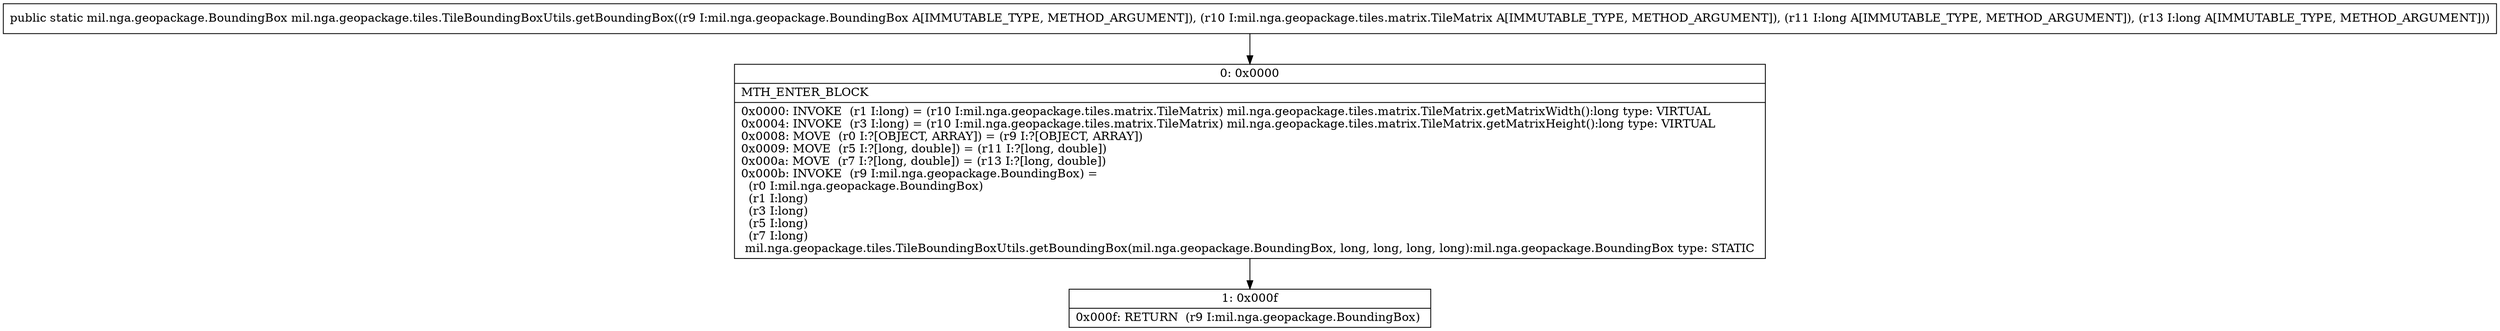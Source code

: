 digraph "CFG formil.nga.geopackage.tiles.TileBoundingBoxUtils.getBoundingBox(Lmil\/nga\/geopackage\/BoundingBox;Lmil\/nga\/geopackage\/tiles\/matrix\/TileMatrix;JJ)Lmil\/nga\/geopackage\/BoundingBox;" {
Node_0 [shape=record,label="{0\:\ 0x0000|MTH_ENTER_BLOCK\l|0x0000: INVOKE  (r1 I:long) = (r10 I:mil.nga.geopackage.tiles.matrix.TileMatrix) mil.nga.geopackage.tiles.matrix.TileMatrix.getMatrixWidth():long type: VIRTUAL \l0x0004: INVOKE  (r3 I:long) = (r10 I:mil.nga.geopackage.tiles.matrix.TileMatrix) mil.nga.geopackage.tiles.matrix.TileMatrix.getMatrixHeight():long type: VIRTUAL \l0x0008: MOVE  (r0 I:?[OBJECT, ARRAY]) = (r9 I:?[OBJECT, ARRAY]) \l0x0009: MOVE  (r5 I:?[long, double]) = (r11 I:?[long, double]) \l0x000a: MOVE  (r7 I:?[long, double]) = (r13 I:?[long, double]) \l0x000b: INVOKE  (r9 I:mil.nga.geopackage.BoundingBox) = \l  (r0 I:mil.nga.geopackage.BoundingBox)\l  (r1 I:long)\l  (r3 I:long)\l  (r5 I:long)\l  (r7 I:long)\l mil.nga.geopackage.tiles.TileBoundingBoxUtils.getBoundingBox(mil.nga.geopackage.BoundingBox, long, long, long, long):mil.nga.geopackage.BoundingBox type: STATIC \l}"];
Node_1 [shape=record,label="{1\:\ 0x000f|0x000f: RETURN  (r9 I:mil.nga.geopackage.BoundingBox) \l}"];
MethodNode[shape=record,label="{public static mil.nga.geopackage.BoundingBox mil.nga.geopackage.tiles.TileBoundingBoxUtils.getBoundingBox((r9 I:mil.nga.geopackage.BoundingBox A[IMMUTABLE_TYPE, METHOD_ARGUMENT]), (r10 I:mil.nga.geopackage.tiles.matrix.TileMatrix A[IMMUTABLE_TYPE, METHOD_ARGUMENT]), (r11 I:long A[IMMUTABLE_TYPE, METHOD_ARGUMENT]), (r13 I:long A[IMMUTABLE_TYPE, METHOD_ARGUMENT])) }"];
MethodNode -> Node_0;
Node_0 -> Node_1;
}

